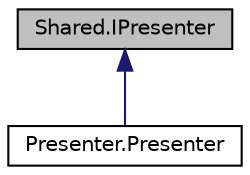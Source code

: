 digraph "Shared.IPresenter"
{
 // LATEX_PDF_SIZE
  edge [fontname="Helvetica",fontsize="10",labelfontname="Helvetica",labelfontsize="10"];
  node [fontname="Helvetica",fontsize="10",shape=record];
  Node1 [label="Shared.IPresenter",height=0.2,width=0.4,color="black", fillcolor="grey75", style="filled", fontcolor="black",tooltip=" "];
  Node1 -> Node2 [dir="back",color="midnightblue",fontsize="10",style="solid",fontname="Helvetica"];
  Node2 [label="Presenter.Presenter",height=0.2,width=0.4,color="black", fillcolor="white", style="filled",URL="$class_presenter_1_1_presenter.html",tooltip="Presenter class - manages the presentation logic of the application"];
}
